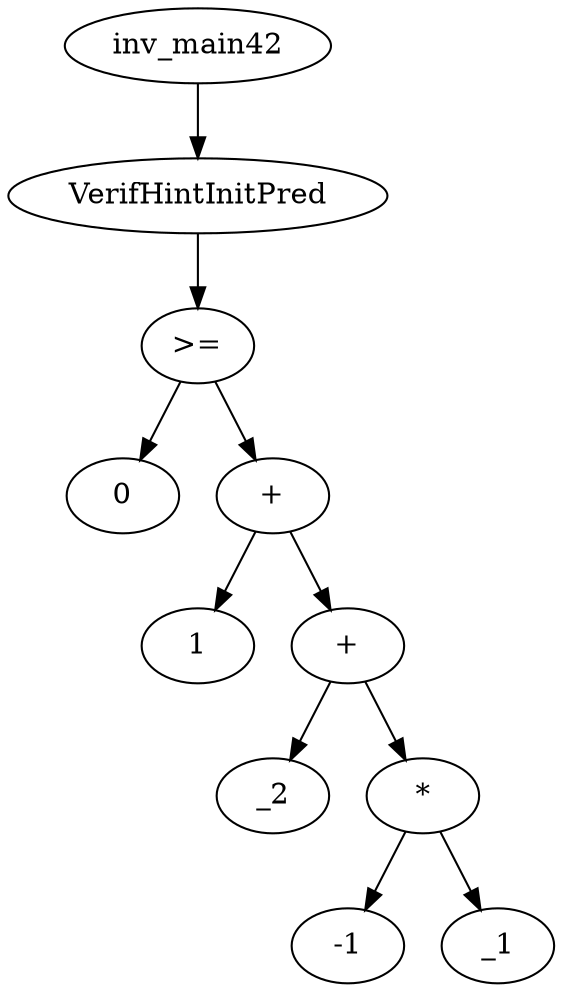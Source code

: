 digraph dag {
0 [label="inv_main42"];
1 [label="VerifHintInitPred"];
2 [label=">="];
3 [label="0"];
4 [label="+"];
5 [label="1"];
6 [label="+"];
7 [label="_2"];
8 [label="*"];
9 [label="-1"];
10 [label="_1"];
0->1
1->2
2->4
2 -> 3
4->6
4 -> 5
6->8
6 -> 7
8->10
8 -> 9
}
